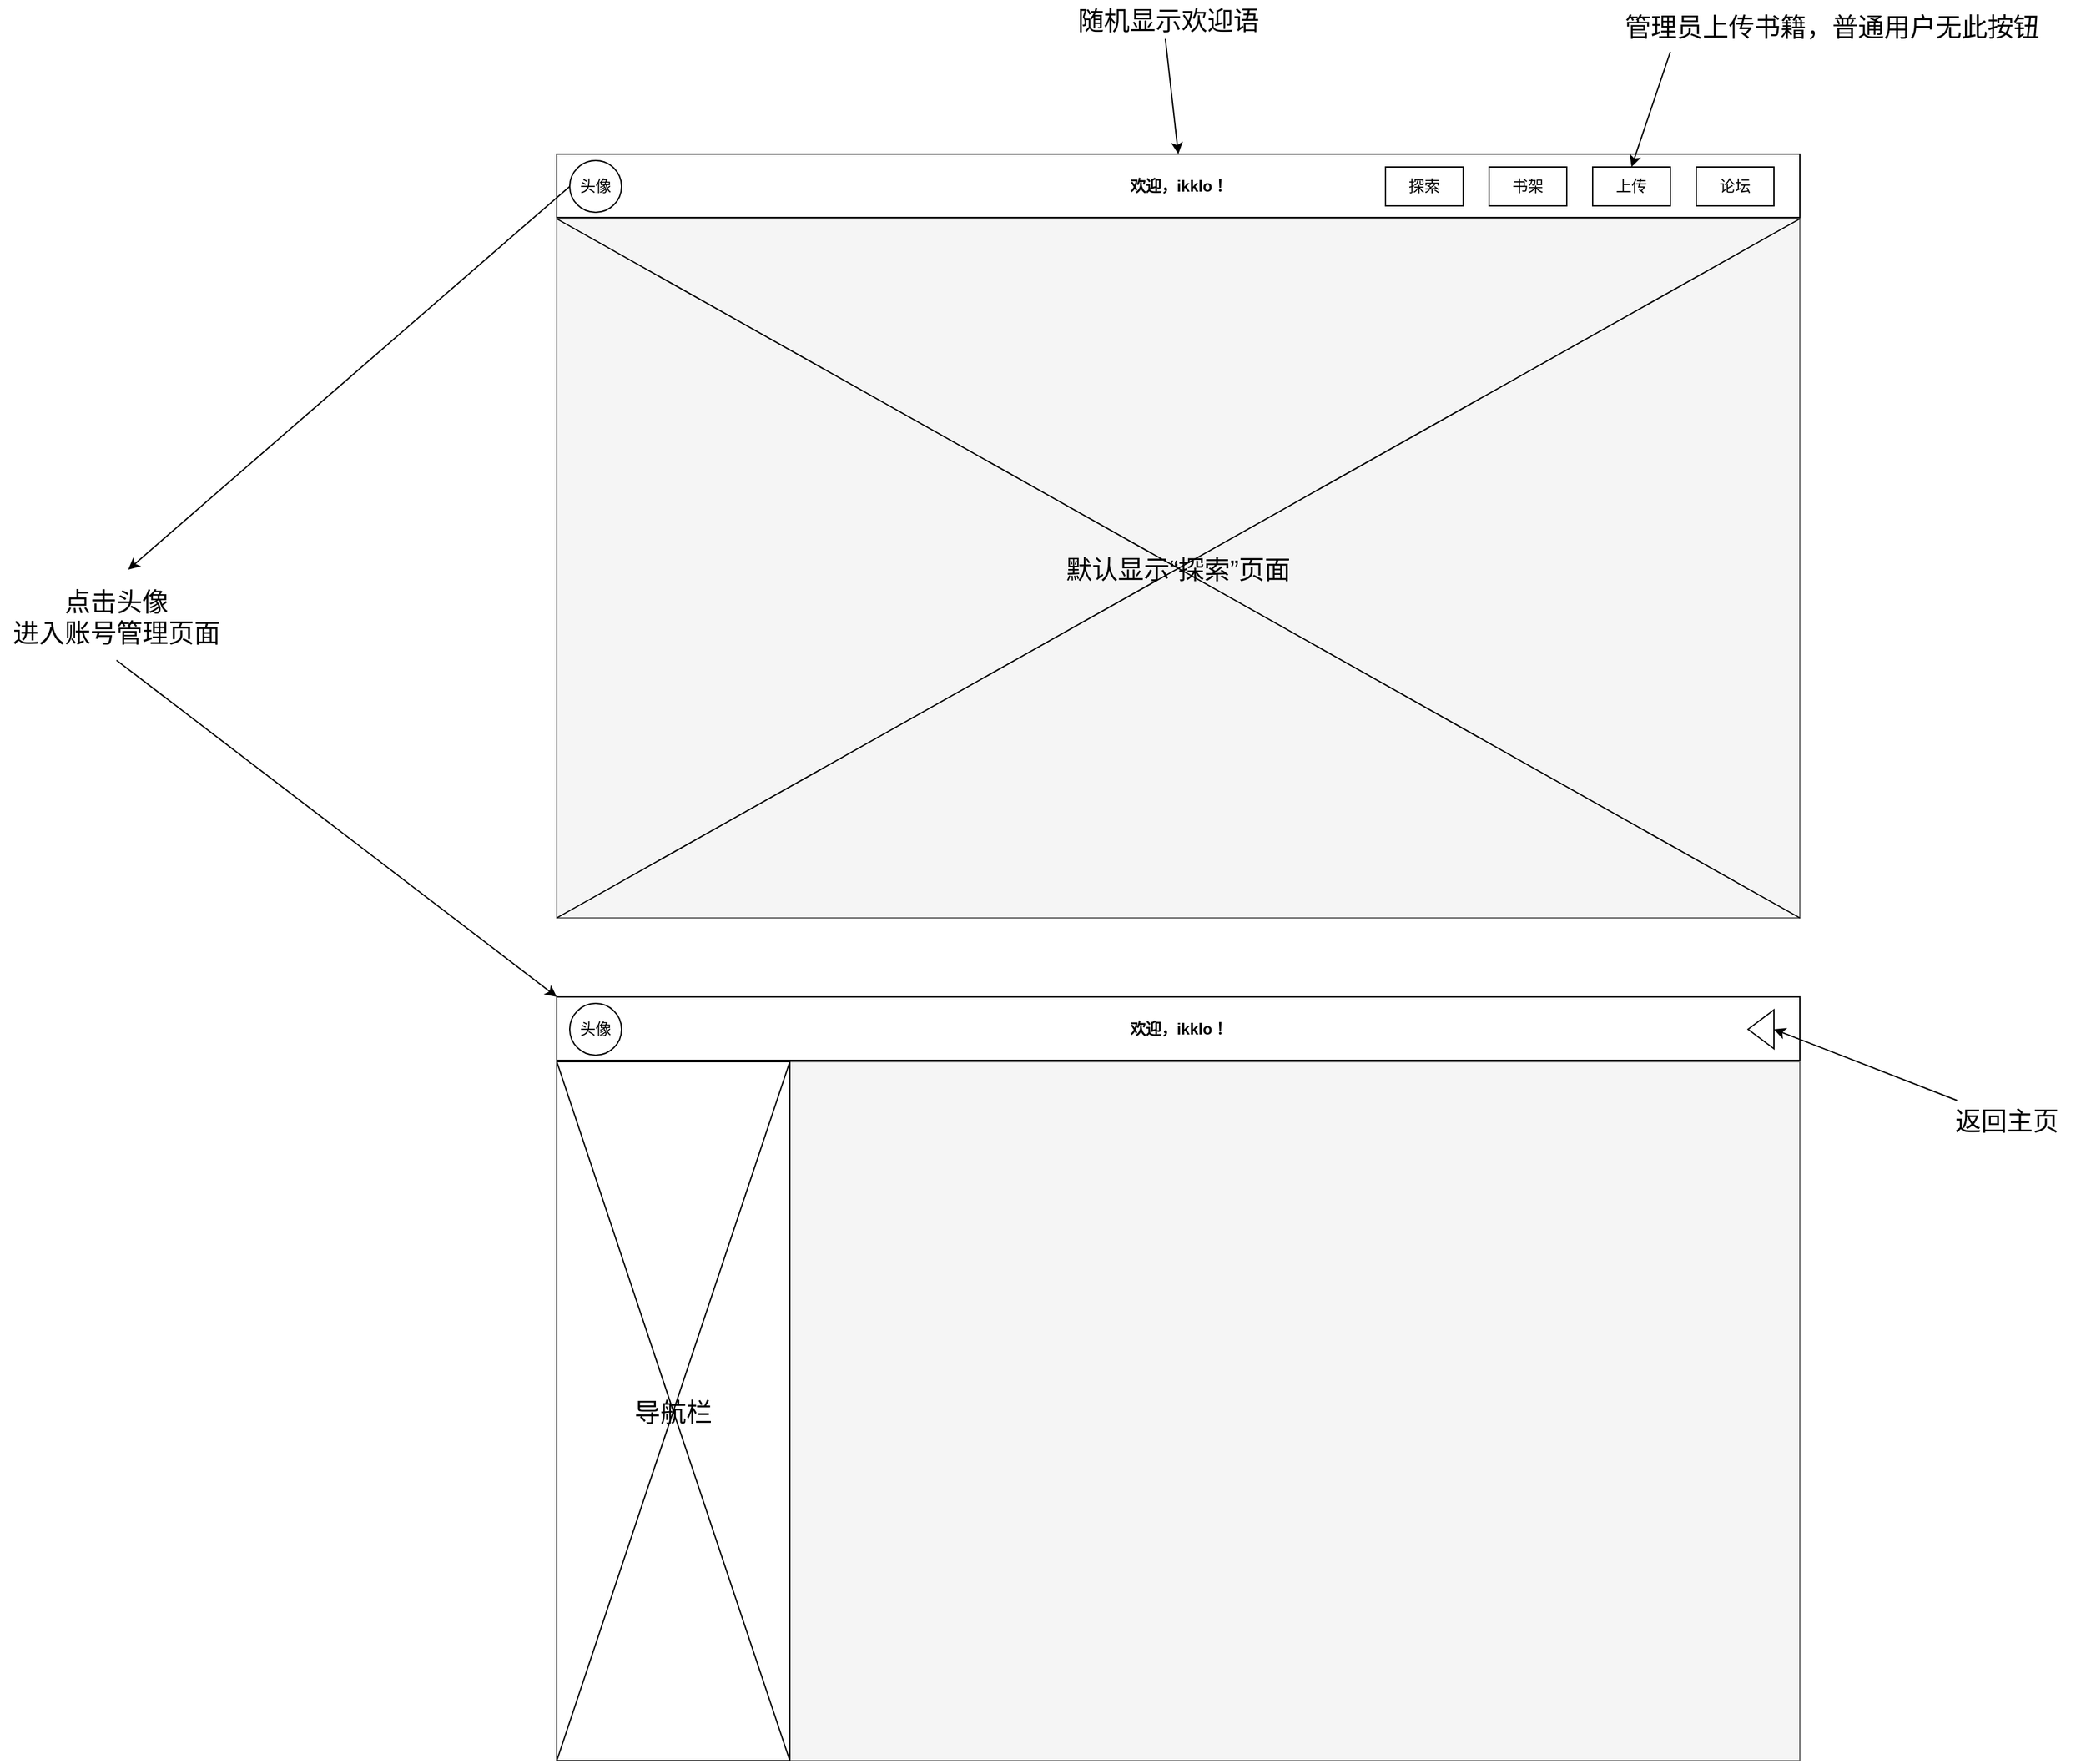 <mxfile version="24.7.17">
  <diagram name="第 1 页" id="3xJzku0ZrpRLKLXGxiB9">
    <mxGraphModel dx="3536" dy="1370" grid="1" gridSize="10" guides="1" tooltips="1" connect="1" arrows="1" fold="1" page="1" pageScale="1" pageWidth="1169" pageHeight="827" math="0" shadow="0">
      <root>
        <mxCell id="0" />
        <mxCell id="1" parent="0" />
        <mxCell id="7UYHVQ5-cGlNShHgb3-M-1" value="" style="rounded=0;whiteSpace=wrap;html=1;" parent="1" vertex="1">
          <mxGeometry x="130" y="119" width="960" height="590" as="geometry" />
        </mxCell>
        <mxCell id="7UYHVQ5-cGlNShHgb3-M-2" value="" style="rounded=0;whiteSpace=wrap;html=1;fillColor=#f5f5f5;fontColor=#333333;strokeColor=#666666;" parent="1" vertex="1">
          <mxGeometry x="130" y="169" width="960" height="540" as="geometry" />
        </mxCell>
        <mxCell id="7UYHVQ5-cGlNShHgb3-M-3" value="" style="line;strokeWidth=1;fillColor=none;align=left;verticalAlign=middle;spacingTop=-1;spacingLeft=3;spacingRight=3;rotatable=0;labelPosition=right;points=[];portConstraint=eastwest;strokeColor=inherit;" parent="1" vertex="1">
          <mxGeometry x="130" y="164" width="960" height="8" as="geometry" />
        </mxCell>
        <mxCell id="7UYHVQ5-cGlNShHgb3-M-4" value="欢迎，ikklo！" style="text;align=center;fontStyle=1;verticalAlign=middle;spacingLeft=3;spacingRight=3;strokeColor=none;rotatable=0;points=[[0,0.5],[1,0.5]];portConstraint=eastwest;html=1;" parent="1" vertex="1">
          <mxGeometry x="565" y="129" width="90" height="30" as="geometry" />
        </mxCell>
        <mxCell id="7UYHVQ5-cGlNShHgb3-M-5" value="头像" style="ellipse;whiteSpace=wrap;html=1;aspect=fixed;" parent="1" vertex="1">
          <mxGeometry x="140" y="124" width="40" height="40" as="geometry" />
        </mxCell>
        <mxCell id="7UYHVQ5-cGlNShHgb3-M-6" value="探索" style="rounded=0;whiteSpace=wrap;html=1;" parent="1" vertex="1">
          <mxGeometry x="770" y="129" width="60" height="30" as="geometry" />
        </mxCell>
        <mxCell id="7UYHVQ5-cGlNShHgb3-M-7" value="书架" style="rounded=0;whiteSpace=wrap;html=1;" parent="1" vertex="1">
          <mxGeometry x="850" y="129" width="60" height="30" as="geometry" />
        </mxCell>
        <mxCell id="7UYHVQ5-cGlNShHgb3-M-8" value="上传" style="rounded=0;whiteSpace=wrap;html=1;" parent="1" vertex="1">
          <mxGeometry x="930" y="129" width="60" height="30" as="geometry" />
        </mxCell>
        <mxCell id="7UYHVQ5-cGlNShHgb3-M-9" value="论坛" style="rounded=0;whiteSpace=wrap;html=1;" parent="1" vertex="1">
          <mxGeometry x="1010" y="129" width="60" height="30" as="geometry" />
        </mxCell>
        <mxCell id="7UYHVQ5-cGlNShHgb3-M-14" value="默认显示“探索”页面" style="text;html=1;align=center;verticalAlign=middle;whiteSpace=wrap;rounded=0;fontSize=20;" parent="1" vertex="1">
          <mxGeometry x="510" y="406" width="200" height="66" as="geometry" />
        </mxCell>
        <mxCell id="7UYHVQ5-cGlNShHgb3-M-15" value="" style="endArrow=none;html=1;rounded=0;entryX=0;entryY=0;entryDx=0;entryDy=0;exitX=1;exitY=1;exitDx=0;exitDy=0;" parent="1" source="7UYHVQ5-cGlNShHgb3-M-2" target="7UYHVQ5-cGlNShHgb3-M-2" edge="1">
          <mxGeometry width="50" height="50" relative="1" as="geometry">
            <mxPoint x="420" y="410" as="sourcePoint" />
            <mxPoint x="470" y="360" as="targetPoint" />
          </mxGeometry>
        </mxCell>
        <mxCell id="7UYHVQ5-cGlNShHgb3-M-16" value="" style="endArrow=none;html=1;rounded=0;entryX=1;entryY=0;entryDx=0;entryDy=0;exitX=0;exitY=1;exitDx=0;exitDy=0;" parent="1" source="7UYHVQ5-cGlNShHgb3-M-2" target="7UYHVQ5-cGlNShHgb3-M-2" edge="1">
          <mxGeometry width="50" height="50" relative="1" as="geometry">
            <mxPoint x="610" y="590" as="sourcePoint" />
            <mxPoint x="660" y="540" as="targetPoint" />
          </mxGeometry>
        </mxCell>
        <mxCell id="7UYHVQ5-cGlNShHgb3-M-17" value="" style="endArrow=classic;html=1;rounded=0;entryX=0.5;entryY=0;entryDx=0;entryDy=0;" parent="1" target="7UYHVQ5-cGlNShHgb3-M-8" edge="1">
          <mxGeometry width="50" height="50" relative="1" as="geometry">
            <mxPoint x="990" y="40" as="sourcePoint" />
            <mxPoint x="990" as="targetPoint" />
          </mxGeometry>
        </mxCell>
        <mxCell id="7UYHVQ5-cGlNShHgb3-M-18" value="管理员上传书籍，普通用户无此按钮" style="text;html=1;align=center;verticalAlign=middle;whiteSpace=wrap;rounded=0;fontSize=20;" parent="1" vertex="1">
          <mxGeometry x="940" width="350" height="40" as="geometry" />
        </mxCell>
        <mxCell id="7UYHVQ5-cGlNShHgb3-M-19" value="" style="endArrow=classic;html=1;rounded=0;entryX=0.5;entryY=0;entryDx=0;entryDy=0;" parent="1" target="7UYHVQ5-cGlNShHgb3-M-1" edge="1">
          <mxGeometry width="50" height="50" relative="1" as="geometry">
            <mxPoint x="600" y="30" as="sourcePoint" />
            <mxPoint x="670" y="40" as="targetPoint" />
          </mxGeometry>
        </mxCell>
        <mxCell id="7UYHVQ5-cGlNShHgb3-M-20" value="" style="endArrow=classic;html=1;rounded=0;exitX=0;exitY=0.5;exitDx=0;exitDy=0;" parent="1" source="7UYHVQ5-cGlNShHgb3-M-5" edge="1">
          <mxGeometry width="50" height="50" relative="1" as="geometry">
            <mxPoint x="280" y="60" as="sourcePoint" />
            <mxPoint x="-201" y="440" as="targetPoint" />
          </mxGeometry>
        </mxCell>
        <mxCell id="7UYHVQ5-cGlNShHgb3-M-21" value="随机显示欢迎语" style="text;html=1;align=center;verticalAlign=middle;whiteSpace=wrap;rounded=0;fontSize=20;" parent="1" vertex="1">
          <mxGeometry x="520" width="165" height="30" as="geometry" />
        </mxCell>
        <mxCell id="7UYHVQ5-cGlNShHgb3-M-22" value="点击头像&lt;div style=&quot;font-size: 20px;&quot;&gt;进入账号管理页面&lt;/div&gt;" style="text;html=1;align=center;verticalAlign=middle;whiteSpace=wrap;rounded=0;fontSize=20;" parent="1" vertex="1">
          <mxGeometry x="-300" y="442" width="180" height="68" as="geometry" />
        </mxCell>
        <mxCell id="7UYHVQ5-cGlNShHgb3-M-23" value="" style="endArrow=classic;html=1;rounded=0;exitX=0.5;exitY=1;exitDx=0;exitDy=0;entryX=0;entryY=0;entryDx=0;entryDy=0;" parent="1" source="7UYHVQ5-cGlNShHgb3-M-22" target="7UYHVQ5-cGlNShHgb3-M-24" edge="1">
          <mxGeometry width="50" height="50" relative="1" as="geometry">
            <mxPoint x="-230" y="870" as="sourcePoint" />
            <mxPoint x="130" y="920" as="targetPoint" />
          </mxGeometry>
        </mxCell>
        <mxCell id="7UYHVQ5-cGlNShHgb3-M-24" value="" style="rounded=0;whiteSpace=wrap;html=1;" parent="1" vertex="1">
          <mxGeometry x="130" y="770" width="960" height="590" as="geometry" />
        </mxCell>
        <mxCell id="7UYHVQ5-cGlNShHgb3-M-25" value="" style="rounded=0;whiteSpace=wrap;html=1;fillColor=#f5f5f5;fontColor=#333333;strokeColor=#666666;" parent="1" vertex="1">
          <mxGeometry x="310" y="820" width="780" height="540" as="geometry" />
        </mxCell>
        <mxCell id="7UYHVQ5-cGlNShHgb3-M-26" value="" style="line;strokeWidth=1;fillColor=none;align=left;verticalAlign=middle;spacingTop=-1;spacingLeft=3;spacingRight=3;rotatable=0;labelPosition=right;points=[];portConstraint=eastwest;strokeColor=inherit;" parent="1" vertex="1">
          <mxGeometry x="130" y="815" width="960" height="8" as="geometry" />
        </mxCell>
        <mxCell id="7UYHVQ5-cGlNShHgb3-M-27" value="欢迎，ikklo！" style="text;align=center;fontStyle=1;verticalAlign=middle;spacingLeft=3;spacingRight=3;strokeColor=none;rotatable=0;points=[[0,0.5],[1,0.5]];portConstraint=eastwest;html=1;" parent="1" vertex="1">
          <mxGeometry x="565" y="780" width="90" height="30" as="geometry" />
        </mxCell>
        <mxCell id="7UYHVQ5-cGlNShHgb3-M-28" value="头像" style="ellipse;whiteSpace=wrap;html=1;aspect=fixed;" parent="1" vertex="1">
          <mxGeometry x="140" y="775" width="40" height="40" as="geometry" />
        </mxCell>
        <mxCell id="7UYHVQ5-cGlNShHgb3-M-36" value="" style="rounded=0;whiteSpace=wrap;html=1;" parent="1" vertex="1">
          <mxGeometry x="130" y="820" width="180" height="540" as="geometry" />
        </mxCell>
        <mxCell id="7UYHVQ5-cGlNShHgb3-M-37" value="" style="endArrow=none;html=1;rounded=0;entryX=1;entryY=0;entryDx=0;entryDy=0;exitX=0;exitY=1;exitDx=0;exitDy=0;" parent="1" source="7UYHVQ5-cGlNShHgb3-M-36" target="7UYHVQ5-cGlNShHgb3-M-36" edge="1">
          <mxGeometry width="50" height="50" relative="1" as="geometry">
            <mxPoint x="40" y="1110" as="sourcePoint" />
            <mxPoint x="90" y="1060" as="targetPoint" />
          </mxGeometry>
        </mxCell>
        <mxCell id="7UYHVQ5-cGlNShHgb3-M-38" value="" style="endArrow=none;html=1;rounded=0;entryX=0;entryY=0;entryDx=0;entryDy=0;exitX=1;exitY=1;exitDx=0;exitDy=0;" parent="1" source="7UYHVQ5-cGlNShHgb3-M-36" target="7UYHVQ5-cGlNShHgb3-M-36" edge="1">
          <mxGeometry width="50" height="50" relative="1" as="geometry">
            <mxPoint x="50" y="1070" as="sourcePoint" />
            <mxPoint x="100" y="1020" as="targetPoint" />
          </mxGeometry>
        </mxCell>
        <mxCell id="7UYHVQ5-cGlNShHgb3-M-39" value="导航栏" style="text;html=1;align=center;verticalAlign=middle;whiteSpace=wrap;rounded=0;fontSize=20;" parent="1" vertex="1">
          <mxGeometry x="130" y="1055" width="180" height="70" as="geometry" />
        </mxCell>
        <mxCell id="9l1ryqFCYyEyq2lRf_uU-1" value="" style="triangle;whiteSpace=wrap;html=1;rotation=-180;" vertex="1" parent="1">
          <mxGeometry x="1050" y="780" width="20" height="30" as="geometry" />
        </mxCell>
        <mxCell id="9l1ryqFCYyEyq2lRf_uU-2" value="" style="endArrow=classic;html=1;rounded=0;entryX=0;entryY=0.5;entryDx=0;entryDy=0;" edge="1" parent="1" source="9l1ryqFCYyEyq2lRf_uU-3" target="9l1ryqFCYyEyq2lRf_uU-1">
          <mxGeometry width="50" height="50" relative="1" as="geometry">
            <mxPoint x="1190" y="840" as="sourcePoint" />
            <mxPoint x="1270" y="780" as="targetPoint" />
          </mxGeometry>
        </mxCell>
        <mxCell id="9l1ryqFCYyEyq2lRf_uU-3" value="返回主页" style="text;html=1;align=center;verticalAlign=middle;whiteSpace=wrap;rounded=0;fontSize=20;" vertex="1" parent="1">
          <mxGeometry x="1190" y="850" width="120" height="30" as="geometry" />
        </mxCell>
      </root>
    </mxGraphModel>
  </diagram>
</mxfile>
